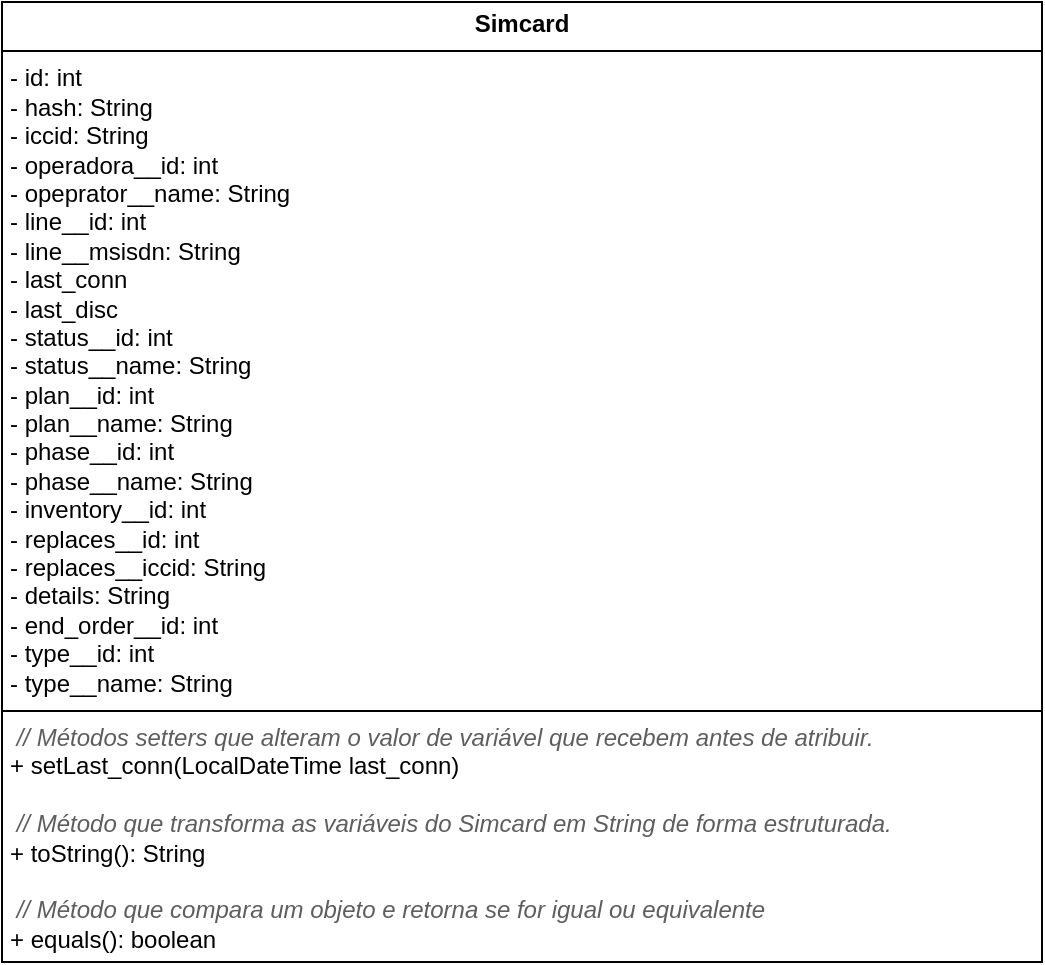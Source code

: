 <mxfile version="25.0.3">
  <diagram name="Página-1" id="Qr7C4V2x-PXOIc3cPiJR">
    <mxGraphModel dx="1647" dy="877" grid="1" gridSize="10" guides="1" tooltips="1" connect="1" arrows="1" fold="1" page="1" pageScale="1" pageWidth="827" pageHeight="1169" math="0" shadow="0">
      <root>
        <mxCell id="0" />
        <mxCell id="1" parent="0" />
        <mxCell id="yAHIihvKPAipP5OLm5fQ-1" value="&lt;p style=&quot;margin:0px;margin-top:4px;text-align:center;&quot;&gt;&lt;b&gt;Simcard&lt;/b&gt;&lt;/p&gt;&lt;hr size=&quot;1&quot; style=&quot;border-style:solid;&quot;&gt;&lt;p style=&quot;margin:0px;margin-left:4px;&quot;&gt;- id: int&lt;/p&gt;&lt;p style=&quot;margin:0px;margin-left:4px;&quot;&gt;- hash: String&lt;/p&gt;&lt;p style=&quot;margin:0px;margin-left:4px;&quot;&gt;- iccid: String&lt;/p&gt;&lt;p style=&quot;margin:0px;margin-left:4px;&quot;&gt;- operadora__id: int&lt;/p&gt;&lt;p style=&quot;margin:0px;margin-left:4px;&quot;&gt;- opeprator__name: String&lt;/p&gt;&lt;p style=&quot;margin:0px;margin-left:4px;&quot;&gt;- line__id: int&lt;/p&gt;&lt;p style=&quot;margin:0px;margin-left:4px;&quot;&gt;- line__msisdn: String&lt;/p&gt;&lt;p style=&quot;margin:0px;margin-left:4px;&quot;&gt;- last_conn&lt;/p&gt;&lt;p style=&quot;margin:0px;margin-left:4px;&quot;&gt;- last_disc&lt;/p&gt;&lt;p style=&quot;margin:0px;margin-left:4px;&quot;&gt;- status__id: int&lt;/p&gt;&lt;p style=&quot;margin:0px;margin-left:4px;&quot;&gt;- status__name: String&lt;/p&gt;&lt;p style=&quot;margin:0px;margin-left:4px;&quot;&gt;- plan__id: int&lt;/p&gt;&lt;p style=&quot;margin:0px;margin-left:4px;&quot;&gt;- plan__name: String&lt;/p&gt;&lt;p style=&quot;margin:0px;margin-left:4px;&quot;&gt;- phase__id: int&lt;/p&gt;&lt;p style=&quot;margin:0px;margin-left:4px;&quot;&gt;- phase__name: String&lt;/p&gt;&lt;p style=&quot;margin:0px;margin-left:4px;&quot;&gt;- inventory__id: int&lt;/p&gt;&lt;p style=&quot;margin:0px;margin-left:4px;&quot;&gt;- replaces__id: int&lt;/p&gt;&lt;p style=&quot;margin:0px;margin-left:4px;&quot;&gt;- replaces__iccid: String&lt;/p&gt;&lt;p style=&quot;margin:0px;margin-left:4px;&quot;&gt;- details: String&lt;/p&gt;&lt;p style=&quot;margin:0px;margin-left:4px;&quot;&gt;- end_order__id: int&lt;/p&gt;&lt;p style=&quot;margin:0px;margin-left:4px;&quot;&gt;- type__id: int&lt;/p&gt;&lt;p style=&quot;margin:0px;margin-left:4px;&quot;&gt;- type__name: String&lt;/p&gt;&lt;hr size=&quot;1&quot; style=&quot;border-style:solid;&quot;&gt;&lt;p style=&quot;margin:0px;margin-left:4px;&quot;&gt;&lt;i&gt;&lt;font color=&quot;#5e5e5e&quot;&gt;&amp;nbsp;// Métodos setters que alteram o valor de variável que recebem antes de atribuir.&lt;/font&gt;&lt;/i&gt;&lt;/p&gt;&lt;p style=&quot;margin:0px;margin-left:4px;&quot;&gt;+ setLast_conn(LocalDateTime last_conn)&lt;/p&gt;&lt;p style=&quot;margin:0px;margin-left:4px;&quot;&gt;&lt;br&gt;&lt;/p&gt;&lt;p style=&quot;margin:0px;margin-left:4px;&quot;&gt;&lt;i&gt;&lt;font color=&quot;#5e5e5e&quot;&gt;&amp;nbsp;// Método que transforma as variáveis do Simcard em String de forma estruturada.&lt;/font&gt;&lt;/i&gt;&lt;/p&gt;&lt;p style=&quot;margin:0px;margin-left:4px;&quot;&gt;+ toString(): String&lt;/p&gt;&lt;p style=&quot;margin:0px;margin-left:4px;&quot;&gt;&lt;br&gt;&lt;/p&gt;&lt;p style=&quot;margin:0px;margin-left:4px;&quot;&gt;&lt;i&gt;&lt;font color=&quot;#5e5e5e&quot;&gt;&amp;nbsp;// Método que compara um objeto e retorna se for igual ou equivalente&lt;/font&gt;&lt;/i&gt;&lt;/p&gt;&lt;p style=&quot;margin:0px;margin-left:4px;&quot;&gt;+ equals(): boolean&lt;/p&gt;" style="verticalAlign=top;align=left;overflow=fill;html=1;whiteSpace=wrap;" vertex="1" parent="1">
          <mxGeometry x="330" y="400" width="520" height="480" as="geometry" />
        </mxCell>
      </root>
    </mxGraphModel>
  </diagram>
</mxfile>
